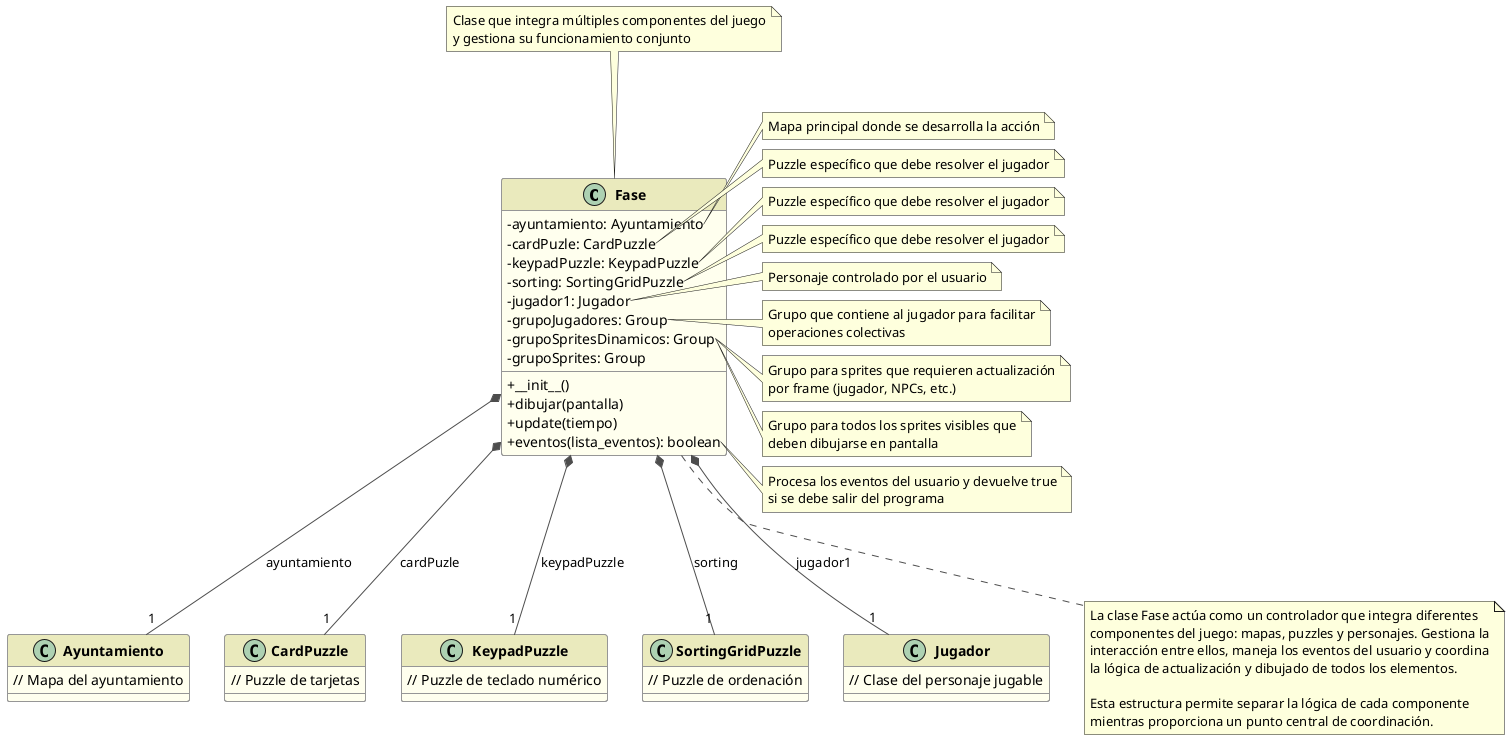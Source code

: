@startuml Fase

skinparam classAttributeIconSize 0
skinparam classFontStyle bold
skinparam classBackgroundColor #FFFFEE
skinparam classBorderColor #969696
skinparam arrowColor #4D4D4D
skinparam shadowing false
skinparam stereotypeCBackgroundColor #CCE6FF

skinparam class {
  FontColor #000000
  HeaderBackgroundColor #EAEABD
  BorderThickness 1
}

class Fase {
  -ayuntamiento: Ayuntamiento
  -cardPuzle: CardPuzzle
  -keypadPuzzle: KeypadPuzzle
  -sorting: SortingGridPuzzle
  -jugador1: Jugador
  -grupoJugadores: Group
  -grupoSpritesDinamicos: Group
  -grupoSprites: Group
  +__init__()
  +dibujar(pantalla)
  +update(tiempo)
  +eventos(lista_eventos): boolean
}

class Ayuntamiento {
  // Mapa del ayuntamiento
}

class CardPuzzle {
  // Puzzle de tarjetas
}

class KeypadPuzzle {
  // Puzzle de teclado numérico
}

class SortingGridPuzzle {
  // Puzzle de ordenación
}

class Jugador {
  // Clase del personaje jugable
}

' Relaciones
Fase *-- "1" Ayuntamiento : ayuntamiento
Fase *-- "1" CardPuzzle : cardPuzle
Fase *-- "1" KeypadPuzzle : keypadPuzzle
Fase *-- "1" SortingGridPuzzle : sorting
Fase *-- "1" Jugador : jugador1

note top of Fase
  Clase que integra múltiples componentes del juego
  y gestiona su funcionamiento conjunto
end note

note right of Fase::ayuntamiento
  Mapa principal donde se desarrolla la acción
end note

note right of Fase::cardPuzle
  Puzzle específico que debe resolver el jugador
end note

note right of Fase::keypadPuzzle
  Puzzle específico que debe resolver el jugador
end note

note right of Fase::sorting
  Puzzle específico que debe resolver el jugador
end note

note right of Fase::jugador1
  Personaje controlado por el usuario
end note

note right of Fase::grupoJugadores
  Grupo que contiene al jugador para facilitar
  operaciones colectivas
end note

note right of Fase::grupoSpritesDinamicos
  Grupo para sprites que requieren actualización
  por frame (jugador, NPCs, etc.)
end note

note right of Fase::grupoSprites
  Grupo para todos los sprites visibles que
  deben dibujarse en pantalla
end note

note right of Fase::eventos
  Procesa los eventos del usuario y devuelve true
  si se debe salir del programa
end note

note bottom of Fase
  La clase Fase actúa como un controlador que integra diferentes
  componentes del juego: mapas, puzzles y personajes. Gestiona la
  interacción entre ellos, maneja los eventos del usuario y coordina
  la lógica de actualización y dibujado de todos los elementos.
  
  Esta estructura permite separar la lógica de cada componente
  mientras proporciona un punto central de coordinación.
end note

@enduml